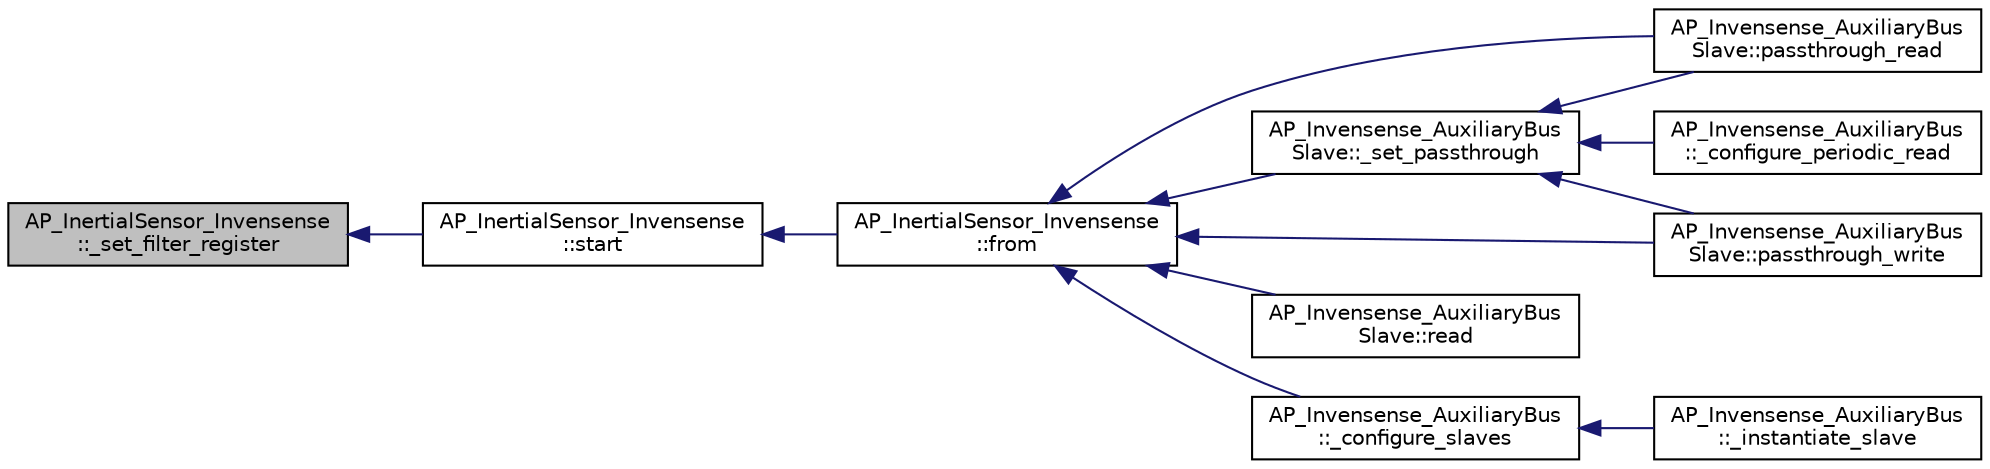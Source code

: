 digraph "AP_InertialSensor_Invensense::_set_filter_register"
{
 // INTERACTIVE_SVG=YES
  edge [fontname="Helvetica",fontsize="10",labelfontname="Helvetica",labelfontsize="10"];
  node [fontname="Helvetica",fontsize="10",shape=record];
  rankdir="LR";
  Node1 [label="AP_InertialSensor_Invensense\l::_set_filter_register",height=0.2,width=0.4,color="black", fillcolor="grey75", style="filled", fontcolor="black"];
  Node1 -> Node2 [dir="back",color="midnightblue",fontsize="10",style="solid",fontname="Helvetica"];
  Node2 [label="AP_InertialSensor_Invensense\l::start",height=0.2,width=0.4,color="black", fillcolor="white", style="filled",URL="$classAP__InertialSensor__Invensense.html#ad54c13370e4efffcfa2c0eece9b53239"];
  Node2 -> Node3 [dir="back",color="midnightblue",fontsize="10",style="solid",fontname="Helvetica"];
  Node3 [label="AP_InertialSensor_Invensense\l::from",height=0.2,width=0.4,color="black", fillcolor="white", style="filled",URL="$classAP__InertialSensor__Invensense.html#a06dbf9b0eab84d31dbba20ed8acd5d3e"];
  Node3 -> Node4 [dir="back",color="midnightblue",fontsize="10",style="solid",fontname="Helvetica"];
  Node4 [label="AP_Invensense_AuxiliaryBus\lSlave::_set_passthrough",height=0.2,width=0.4,color="black", fillcolor="white", style="filled",URL="$classAP__Invensense__AuxiliaryBusSlave.html#a5f0506e4a39d15484e24ef0f155c93ed"];
  Node4 -> Node5 [dir="back",color="midnightblue",fontsize="10",style="solid",fontname="Helvetica"];
  Node5 [label="AP_Invensense_AuxiliaryBus\lSlave::passthrough_read",height=0.2,width=0.4,color="black", fillcolor="white", style="filled",URL="$classAP__Invensense__AuxiliaryBusSlave.html#aa8037d3e32a51691ad941a0b080f59c8"];
  Node4 -> Node6 [dir="back",color="midnightblue",fontsize="10",style="solid",fontname="Helvetica"];
  Node6 [label="AP_Invensense_AuxiliaryBus\lSlave::passthrough_write",height=0.2,width=0.4,color="black", fillcolor="white", style="filled",URL="$classAP__Invensense__AuxiliaryBusSlave.html#a0c70c5ce66b3d72ed65d33144168a698"];
  Node4 -> Node7 [dir="back",color="midnightblue",fontsize="10",style="solid",fontname="Helvetica"];
  Node7 [label="AP_Invensense_AuxiliaryBus\l::_configure_periodic_read",height=0.2,width=0.4,color="black", fillcolor="white", style="filled",URL="$classAP__Invensense__AuxiliaryBus.html#a8ad647d91a1684e5525f6e2b75ff1b5e"];
  Node3 -> Node5 [dir="back",color="midnightblue",fontsize="10",style="solid",fontname="Helvetica"];
  Node3 -> Node6 [dir="back",color="midnightblue",fontsize="10",style="solid",fontname="Helvetica"];
  Node3 -> Node8 [dir="back",color="midnightblue",fontsize="10",style="solid",fontname="Helvetica"];
  Node8 [label="AP_Invensense_AuxiliaryBus\lSlave::read",height=0.2,width=0.4,color="black", fillcolor="white", style="filled",URL="$classAP__Invensense__AuxiliaryBusSlave.html#a6e7224e955510a4f5c44155ca5d9d9c8"];
  Node3 -> Node9 [dir="back",color="midnightblue",fontsize="10",style="solid",fontname="Helvetica"];
  Node9 [label="AP_Invensense_AuxiliaryBus\l::_configure_slaves",height=0.2,width=0.4,color="black", fillcolor="white", style="filled",URL="$classAP__Invensense__AuxiliaryBus.html#a99a1e2d327b6f013cb993f46337e9021"];
  Node9 -> Node10 [dir="back",color="midnightblue",fontsize="10",style="solid",fontname="Helvetica"];
  Node10 [label="AP_Invensense_AuxiliaryBus\l::_instantiate_slave",height=0.2,width=0.4,color="black", fillcolor="white", style="filled",URL="$classAP__Invensense__AuxiliaryBus.html#a76ed6959454aec407c23fbd1a342d50b"];
}

